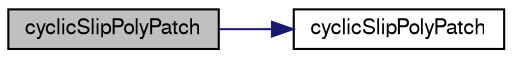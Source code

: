 digraph "cyclicSlipPolyPatch"
{
  bgcolor="transparent";
  edge [fontname="FreeSans",fontsize="10",labelfontname="FreeSans",labelfontsize="10"];
  node [fontname="FreeSans",fontsize="10",shape=record];
  rankdir="LR";
  Node8 [label="cyclicSlipPolyPatch",height=0.2,width=0.4,color="black", fillcolor="grey75", style="filled", fontcolor="black"];
  Node8 -> Node9 [color="midnightblue",fontsize="10",style="solid",fontname="FreeSans"];
  Node9 [label="cyclicSlipPolyPatch",height=0.2,width=0.4,color="black",URL="$a27438.html#a894d764cd9dcf37474182db2ad211198",tooltip="Construct from components. "];
}
